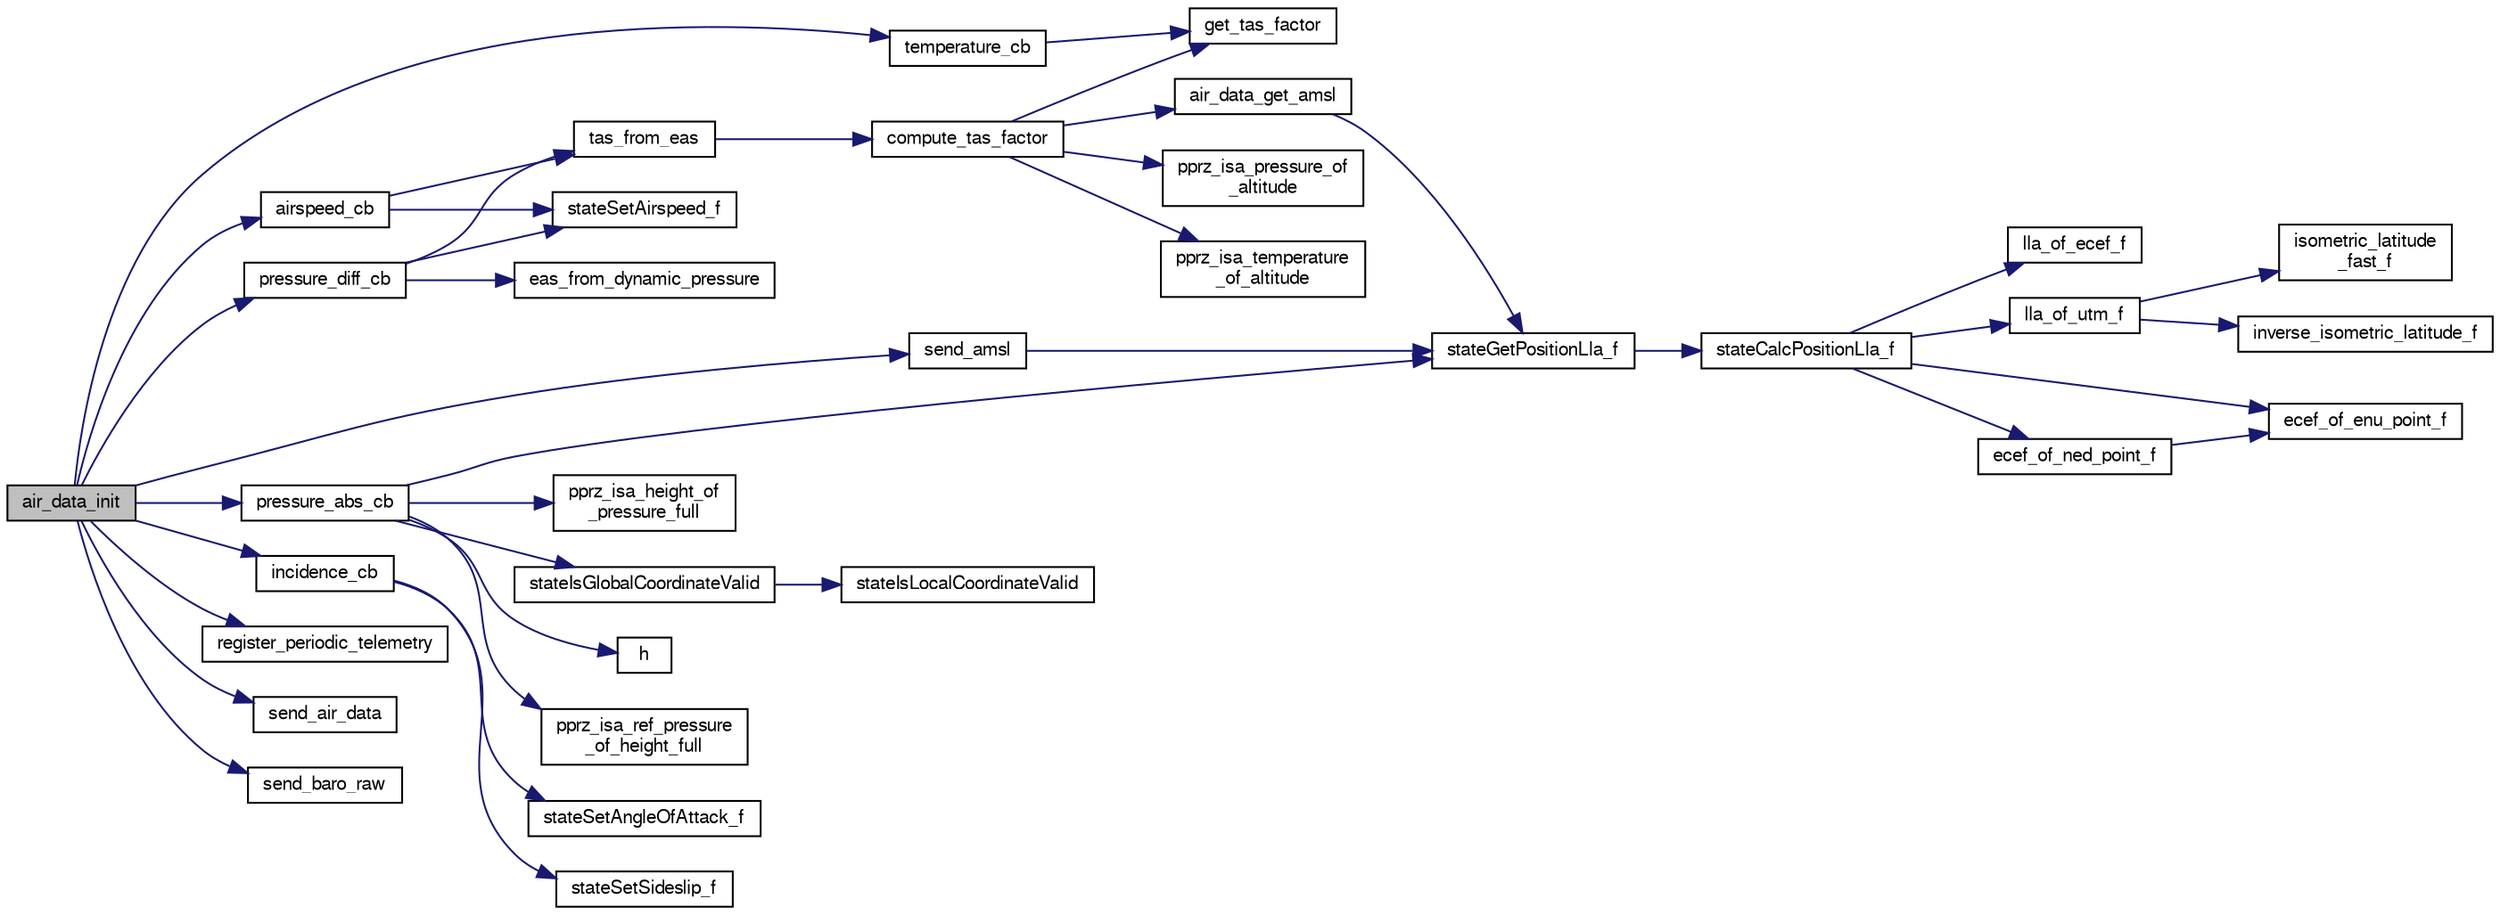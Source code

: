 digraph "air_data_init"
{
  edge [fontname="FreeSans",fontsize="10",labelfontname="FreeSans",labelfontsize="10"];
  node [fontname="FreeSans",fontsize="10",shape=record];
  rankdir="LR";
  Node1 [label="air_data_init",height=0.2,width=0.4,color="black", fillcolor="grey75", style="filled", fontcolor="black"];
  Node1 -> Node2 [color="midnightblue",fontsize="10",style="solid",fontname="FreeSans"];
  Node2 [label="airspeed_cb",height=0.2,width=0.4,color="black", fillcolor="white", style="filled",URL="$air__data_8c.html#af4b6a37d862e72a427f405e18fe3a5f5"];
  Node2 -> Node3 [color="midnightblue",fontsize="10",style="solid",fontname="FreeSans"];
  Node3 [label="tas_from_eas",height=0.2,width=0.4,color="black", fillcolor="white", style="filled",URL="$air__data_8c.html#aecf73d89654409d574b551a23e3807ad",tooltip="Calculate true airspeed from equivalent airspeed. "];
  Node3 -> Node4 [color="midnightblue",fontsize="10",style="solid",fontname="FreeSans"];
  Node4 [label="compute_tas_factor",height=0.2,width=0.4,color="black", fillcolor="white", style="filled",URL="$air__data_8c.html#a4035dda781bc016f24033b67116330b5",tooltip="Internal utility function to compute current tas factor if needed. "];
  Node4 -> Node5 [color="midnightblue",fontsize="10",style="solid",fontname="FreeSans"];
  Node5 [label="get_tas_factor",height=0.2,width=0.4,color="black", fillcolor="white", style="filled",URL="$air__data_8c.html#ae9803888a95a6268efcb76c8adc5cff4",tooltip="Calculate true airspeed (TAS) factor. "];
  Node4 -> Node6 [color="midnightblue",fontsize="10",style="solid",fontname="FreeSans"];
  Node6 [label="air_data_get_amsl",height=0.2,width=0.4,color="black", fillcolor="white", style="filled",URL="$air__data_8c.html#a4691b05fed5487ddf708464110926d4d",tooltip="Return AMSL (altitude AboveSeaLevel). "];
  Node6 -> Node7 [color="midnightblue",fontsize="10",style="solid",fontname="FreeSans"];
  Node7 [label="stateGetPositionLla_f",height=0.2,width=0.4,color="black", fillcolor="white", style="filled",URL="$group__state__position.html#gabd04faa28d1792450eaa4a3f22066055",tooltip="Get position in LLA coordinates (float). "];
  Node7 -> Node8 [color="midnightblue",fontsize="10",style="solid",fontname="FreeSans"];
  Node8 [label="stateCalcPositionLla_f",height=0.2,width=0.4,color="black", fillcolor="white", style="filled",URL="$group__state__position.html#gaac3f376669ccf9575fb91e78ae4954f7"];
  Node8 -> Node9 [color="midnightblue",fontsize="10",style="solid",fontname="FreeSans"];
  Node9 [label="lla_of_ecef_f",height=0.2,width=0.4,color="black", fillcolor="white", style="filled",URL="$pprz__geodetic__float_8c.html#adecd186d51b41b09f0cad928c0d2f68e"];
  Node8 -> Node10 [color="midnightblue",fontsize="10",style="solid",fontname="FreeSans"];
  Node10 [label="lla_of_utm_f",height=0.2,width=0.4,color="black", fillcolor="white", style="filled",URL="$pprz__geodetic__float_8c.html#a30c2e47ec9a898079c04e8b08496b455"];
  Node10 -> Node11 [color="midnightblue",fontsize="10",style="solid",fontname="FreeSans"];
  Node11 [label="inverse_isometric_latitude_f",height=0.2,width=0.4,color="black", fillcolor="white", style="filled",URL="$pprz__geodetic__float_8c.html#a28b6e05c87f50f1e5290e36407095fb6"];
  Node10 -> Node12 [color="midnightblue",fontsize="10",style="solid",fontname="FreeSans"];
  Node12 [label="isometric_latitude\l_fast_f",height=0.2,width=0.4,color="black", fillcolor="white", style="filled",URL="$pprz__geodetic__float_8c.html#a21ea1b369f7d4abd984fb89c488dde24"];
  Node8 -> Node13 [color="midnightblue",fontsize="10",style="solid",fontname="FreeSans"];
  Node13 [label="ecef_of_ned_point_f",height=0.2,width=0.4,color="black", fillcolor="white", style="filled",URL="$pprz__geodetic__float_8c.html#a9703caac26c4b1272c010037fd661956"];
  Node13 -> Node14 [color="midnightblue",fontsize="10",style="solid",fontname="FreeSans"];
  Node14 [label="ecef_of_enu_point_f",height=0.2,width=0.4,color="black", fillcolor="white", style="filled",URL="$pprz__geodetic__float_8c.html#a197187e7b04018beddfcd6a7a4ab3972"];
  Node8 -> Node14 [color="midnightblue",fontsize="10",style="solid",fontname="FreeSans"];
  Node4 -> Node15 [color="midnightblue",fontsize="10",style="solid",fontname="FreeSans"];
  Node15 [label="pprz_isa_pressure_of\l_altitude",height=0.2,width=0.4,color="black", fillcolor="white", style="filled",URL="$group__math__isa.html#ga64a5320121c2e4fcd276a8434fa18c7b",tooltip="Get pressure in Pa from absolute altitude (using simplified equation). "];
  Node4 -> Node16 [color="midnightblue",fontsize="10",style="solid",fontname="FreeSans"];
  Node16 [label="pprz_isa_temperature\l_of_altitude",height=0.2,width=0.4,color="black", fillcolor="white", style="filled",URL="$group__math__isa.html#ga889c38e2942d13f6bd92deeb331f63a0",tooltip="Get ISA temperature from a MSL altitude. "];
  Node2 -> Node17 [color="midnightblue",fontsize="10",style="solid",fontname="FreeSans"];
  Node17 [label="stateSetAirspeed_f",height=0.2,width=0.4,color="black", fillcolor="white", style="filled",URL="$group__state__wind__airspeed.html#ga2ede5795eaec38206e25b8850ee40f63",tooltip="Set airspeed (float). "];
  Node1 -> Node18 [color="midnightblue",fontsize="10",style="solid",fontname="FreeSans"];
  Node18 [label="incidence_cb",height=0.2,width=0.4,color="black", fillcolor="white", style="filled",URL="$air__data_8c.html#a896330e2da292c75ca65a644566050ad"];
  Node18 -> Node19 [color="midnightblue",fontsize="10",style="solid",fontname="FreeSans"];
  Node19 [label="stateSetAngleOfAttack_f",height=0.2,width=0.4,color="black", fillcolor="white", style="filled",URL="$group__state__wind__airspeed.html#ga1a540eaf41fceb101d2c7403f1e9ba06",tooltip="Set angle of attack in radians (float). "];
  Node18 -> Node20 [color="midnightblue",fontsize="10",style="solid",fontname="FreeSans"];
  Node20 [label="stateSetSideslip_f",height=0.2,width=0.4,color="black", fillcolor="white", style="filled",URL="$group__state__wind__airspeed.html#ga6198f76153003e86df9bbac3ed892ed1",tooltip="Set sideslip angle in radians (float). "];
  Node1 -> Node21 [color="midnightblue",fontsize="10",style="solid",fontname="FreeSans"];
  Node21 [label="pressure_abs_cb",height=0.2,width=0.4,color="black", fillcolor="white", style="filled",URL="$air__data_8c.html#aca0d080f4ac927cd0096741f520e68bf"];
  Node21 -> Node22 [color="midnightblue",fontsize="10",style="solid",fontname="FreeSans"];
  Node22 [label="stateIsGlobalCoordinateValid",height=0.2,width=0.4,color="black", fillcolor="white", style="filled",URL="$group__state__position.html#gaa448f4b7a818b669a03eaf0fc7b9f218",tooltip="Test if global coordinates are valid. "];
  Node22 -> Node23 [color="midnightblue",fontsize="10",style="solid",fontname="FreeSans"];
  Node23 [label="stateIsLocalCoordinateValid",height=0.2,width=0.4,color="black", fillcolor="white", style="filled",URL="$group__state__position.html#gad1490e1d9825a698db02787701f99f6f",tooltip="Test if local coordinates are valid. "];
  Node21 -> Node24 [color="midnightblue",fontsize="10",style="solid",fontname="FreeSans"];
  Node24 [label="h",height=0.2,width=0.4,color="black", fillcolor="white", style="filled",URL="$UKF__Wind__Estimator_8c.html#a1b540e52aff26922bc43ff126fa35270"];
  Node21 -> Node7 [color="midnightblue",fontsize="10",style="solid",fontname="FreeSans"];
  Node21 -> Node25 [color="midnightblue",fontsize="10",style="solid",fontname="FreeSans"];
  Node25 [label="pprz_isa_ref_pressure\l_of_height_full",height=0.2,width=0.4,color="black", fillcolor="white", style="filled",URL="$group__math__isa.html#gafdec5e2681fb1665fc5c6da7ed86e0a7",tooltip="Get reference pressure (QFE or QNH) from current pressure and height. "];
  Node21 -> Node26 [color="midnightblue",fontsize="10",style="solid",fontname="FreeSans"];
  Node26 [label="pprz_isa_height_of\l_pressure_full",height=0.2,width=0.4,color="black", fillcolor="white", style="filled",URL="$group__math__isa.html#gaf1eda8b09fa91ba53444be5c8e009994",tooltip="Get relative altitude from pressure (using full equation). "];
  Node1 -> Node27 [color="midnightblue",fontsize="10",style="solid",fontname="FreeSans"];
  Node27 [label="pressure_diff_cb",height=0.2,width=0.4,color="black", fillcolor="white", style="filled",URL="$air__data_8c.html#a4ecdb280f61e36c777ce134bac0d140a"];
  Node27 -> Node28 [color="midnightblue",fontsize="10",style="solid",fontname="FreeSans"];
  Node28 [label="eas_from_dynamic_pressure",height=0.2,width=0.4,color="black", fillcolor="white", style="filled",URL="$air__data_8c.html#a0767fbd26611c68f1d1259567a6dfe50",tooltip="Calculate equivalent airspeed from dynamic pressure. "];
  Node27 -> Node3 [color="midnightblue",fontsize="10",style="solid",fontname="FreeSans"];
  Node27 -> Node17 [color="midnightblue",fontsize="10",style="solid",fontname="FreeSans"];
  Node1 -> Node29 [color="midnightblue",fontsize="10",style="solid",fontname="FreeSans"];
  Node29 [label="register_periodic_telemetry",height=0.2,width=0.4,color="black", fillcolor="white", style="filled",URL="$telemetry_8c.html#a8b8cf43739f06c54d16370c141b541a0",tooltip="Register a telemetry callback function. "];
  Node1 -> Node30 [color="midnightblue",fontsize="10",style="solid",fontname="FreeSans"];
  Node30 [label="send_air_data",height=0.2,width=0.4,color="black", fillcolor="white", style="filled",URL="$air__data_8c.html#a5b68222903f8ba22950ff21c78b231c2"];
  Node1 -> Node31 [color="midnightblue",fontsize="10",style="solid",fontname="FreeSans"];
  Node31 [label="send_amsl",height=0.2,width=0.4,color="black", fillcolor="white", style="filled",URL="$air__data_8c.html#aae97369dd0a4cdc549c69a2767b9c76b"];
  Node31 -> Node7 [color="midnightblue",fontsize="10",style="solid",fontname="FreeSans"];
  Node1 -> Node32 [color="midnightblue",fontsize="10",style="solid",fontname="FreeSans"];
  Node32 [label="send_baro_raw",height=0.2,width=0.4,color="black", fillcolor="white", style="filled",URL="$air__data_8c.html#add8d02d7ec9c33ea1f26ad858e7f56f2"];
  Node1 -> Node33 [color="midnightblue",fontsize="10",style="solid",fontname="FreeSans"];
  Node33 [label="temperature_cb",height=0.2,width=0.4,color="black", fillcolor="white", style="filled",URL="$air__data_8c.html#a704d8592956cc0ab315cbe37f9967cf6"];
  Node33 -> Node5 [color="midnightblue",fontsize="10",style="solid",fontname="FreeSans"];
}
